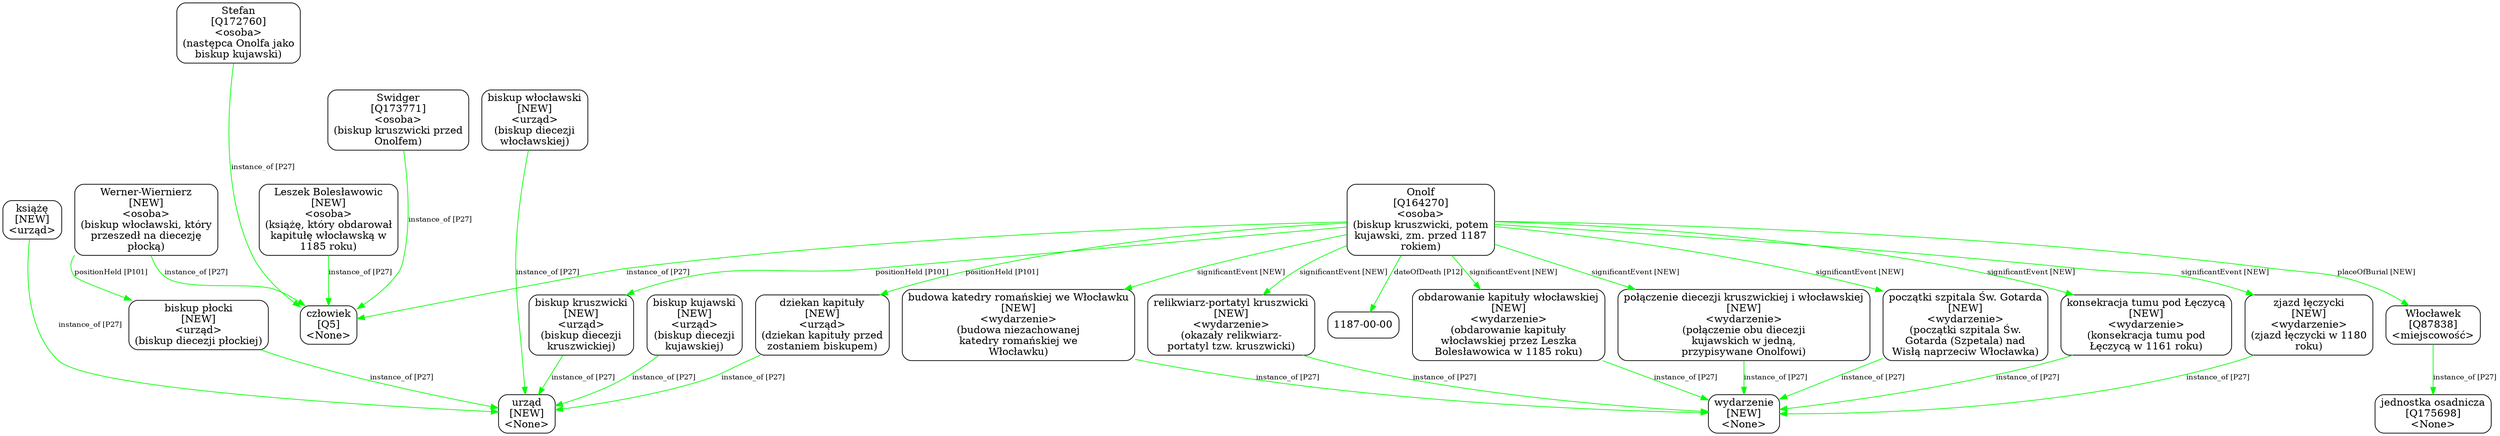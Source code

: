 digraph {
	node [shape=box,
		style=rounded
	];
	edge [fontsize=10];
	"Onolf
[Q164270]
<osoba>
(biskup kruszwicki, potem
kujawski, zm. przed 1187
rokiem)"	[color=black,
		label="Onolf
[Q164270]
<osoba>
(biskup kruszwicki, potem
kujawski, zm. przed 1187
rokiem)"];
	"biskup kruszwicki
[NEW]
<urząd>
(biskup diecezji
kruszwickiej)"	[color=black,
		label="biskup kruszwicki
[NEW]
<urząd>
(biskup diecezji
kruszwickiej)"];
	"Onolf
[Q164270]
<osoba>
(biskup kruszwicki, potem
kujawski, zm. przed 1187
rokiem)" -> "biskup kruszwicki
[NEW]
<urząd>
(biskup diecezji
kruszwickiej)"	[color=green,
		label="positionHeld [P101]"];
	"Włocławek
[Q87838]
<miejscowość>"	[color=black,
		label="Włocławek
[Q87838]
<miejscowość>"];
	"Onolf
[Q164270]
<osoba>
(biskup kruszwicki, potem
kujawski, zm. przed 1187
rokiem)" -> "Włocławek
[Q87838]
<miejscowość>"	[color=green,
		label="placeOfBurial [NEW]"];
	"konsekracja tumu pod Łęczycą
[NEW]
<wydarzenie>
(konsekracja tumu pod
Łęczycą w 1161 roku)"	[color=black,
		label="konsekracja tumu pod Łęczycą
[NEW]
<wydarzenie>
(konsekracja tumu pod
Łęczycą w 1161 roku)"];
	"Onolf
[Q164270]
<osoba>
(biskup kruszwicki, potem
kujawski, zm. przed 1187
rokiem)" -> "konsekracja tumu pod Łęczycą
[NEW]
<wydarzenie>
(konsekracja tumu pod
Łęczycą w 1161 roku)"	[color=green,
		label="significantEvent [NEW]"];
	"zjazd łęczycki
[NEW]
<wydarzenie>
(zjazd łęczycki w 1180
roku)"	[color=black,
		label="zjazd łęczycki
[NEW]
<wydarzenie>
(zjazd łęczycki w 1180
roku)"];
	"Onolf
[Q164270]
<osoba>
(biskup kruszwicki, potem
kujawski, zm. przed 1187
rokiem)" -> "zjazd łęczycki
[NEW]
<wydarzenie>
(zjazd łęczycki w 1180
roku)"	[color=green,
		label="significantEvent [NEW]"];
	"budowa katedry romańskiej we Włocławku
[NEW]
<wydarzenie>
(budowa niezachowanej
katedry romańskiej we
Włocławku)"	[color=black,
		label="budowa katedry romańskiej we Włocławku
[NEW]
<wydarzenie>
(budowa niezachowanej
katedry romańskiej we
Włocławku)"];
	"Onolf
[Q164270]
<osoba>
(biskup kruszwicki, potem
kujawski, zm. przed 1187
rokiem)" -> "budowa katedry romańskiej we Włocławku
[NEW]
<wydarzenie>
(budowa niezachowanej
katedry romańskiej we
Włocławku)"	[color=green,
		label="significantEvent [NEW]"];
	"początki szpitala Św. Gotarda
[NEW]
<wydarzenie>
(początki szpitala Św.
Gotarda (Szpetala) nad
Wisłą naprzeciw Włocławka)"	[color=black,
		label="początki szpitala Św. Gotarda
[NEW]
<wydarzenie>
(początki szpitala Św.
Gotarda (Szpetala) nad
Wisłą naprzeciw Włocławka)"];
	"Onolf
[Q164270]
<osoba>
(biskup kruszwicki, potem
kujawski, zm. przed 1187
rokiem)" -> "początki szpitala Św. Gotarda
[NEW]
<wydarzenie>
(początki szpitala Św.
Gotarda (Szpetala) nad
Wisłą naprzeciw Włocławka)"	[color=green,
		label="significantEvent [NEW]"];
	"relikwiarz-portatyl kruszwicki
[NEW]
<wydarzenie>
(okazały relikwiarz-
portatyl tzw. kruszwicki)"	[color=black,
		label="relikwiarz-portatyl kruszwicki
[NEW]
<wydarzenie>
(okazały relikwiarz-
portatyl tzw. kruszwicki)"];
	"Onolf
[Q164270]
<osoba>
(biskup kruszwicki, potem
kujawski, zm. przed 1187
rokiem)" -> "relikwiarz-portatyl kruszwicki
[NEW]
<wydarzenie>
(okazały relikwiarz-
portatyl tzw. kruszwicki)"	[color=green,
		label="significantEvent [NEW]"];
	"obdarowanie kapituły włocławskiej
[NEW]
<wydarzenie>
(obdarowanie kapituły
włocławskiej przez Leszka
Bolesławowica w 1185 \
roku)"	[color=black,
		label="obdarowanie kapituły włocławskiej
[NEW]
<wydarzenie>
(obdarowanie kapituły
włocławskiej przez Leszka
Bolesławowica w 1185 \
roku)"];
	"Onolf
[Q164270]
<osoba>
(biskup kruszwicki, potem
kujawski, zm. przed 1187
rokiem)" -> "obdarowanie kapituły włocławskiej
[NEW]
<wydarzenie>
(obdarowanie kapituły
włocławskiej przez Leszka
Bolesławowica w 1185 \
roku)"	[color=green,
		label="significantEvent [NEW]"];
	"dziekan kapituły
[NEW]
<urząd>
(dziekan kapituły przed
zostaniem biskupem)"	[color=black,
		label="dziekan kapituły
[NEW]
<urząd>
(dziekan kapituły przed
zostaniem biskupem)"];
	"Onolf
[Q164270]
<osoba>
(biskup kruszwicki, potem
kujawski, zm. przed 1187
rokiem)" -> "dziekan kapituły
[NEW]
<urząd>
(dziekan kapituły przed
zostaniem biskupem)"	[color=green,
		label="positionHeld [P101]"];
	"połączenie diecezji kruszwickiej i włocławskiej
[NEW]
<wydarzenie>
(połączenie obu diecezji
kujawskich w jedną,
przypisywane \
Onolfowi)"	[color=black,
		label="połączenie diecezji kruszwickiej i włocławskiej
[NEW]
<wydarzenie>
(połączenie obu diecezji
kujawskich w jedną,
przypisywane \
Onolfowi)"];
	"Onolf
[Q164270]
<osoba>
(biskup kruszwicki, potem
kujawski, zm. przed 1187
rokiem)" -> "połączenie diecezji kruszwickiej i włocławskiej
[NEW]
<wydarzenie>
(połączenie obu diecezji
kujawskich w jedną,
przypisywane \
Onolfowi)"	[color=green,
		label="significantEvent [NEW]"];
	"Onolf
[Q164270]
<osoba>
(biskup kruszwicki, potem
kujawski, zm. przed 1187
rokiem)" -> "człowiek
[Q5]
<None>"	[color=green,
		label="instance_of [P27]"];
	"Onolf
[Q164270]
<osoba>
(biskup kruszwicki, potem
kujawski, zm. przed 1187
rokiem)" -> "1187-00-00"	[color=green,
		label="dateOfDeath [P12]",
		minlen=1];
	"biskup kruszwicki
[NEW]
<urząd>
(biskup diecezji
kruszwickiej)" -> "urząd
[NEW]
<None>"	[color=green,
		label="instance_of [P27]"];
	"biskup kujawski
[NEW]
<urząd>
(biskup diecezji
kujawskiej)"	[color=black,
		label="biskup kujawski
[NEW]
<urząd>
(biskup diecezji
kujawskiej)"];
	"biskup kujawski
[NEW]
<urząd>
(biskup diecezji
kujawskiej)" -> "urząd
[NEW]
<None>"	[color=green,
		label="instance_of [P27]",
		minlen=1];
	"Włocławek
[Q87838]
<miejscowość>" -> "jednostka osadnicza
[Q175698]
<None>"	[color=green,
		label="instance_of [P27]",
		minlen=1];
	"konsekracja tumu pod Łęczycą
[NEW]
<wydarzenie>
(konsekracja tumu pod
Łęczycą w 1161 roku)" -> "wydarzenie
[NEW]
<None>"	[color=green,
		label="instance_of [P27]"];
	"zjazd łęczycki
[NEW]
<wydarzenie>
(zjazd łęczycki w 1180
roku)" -> "wydarzenie
[NEW]
<None>"	[color=green,
		label="instance_of [P27]"];
	"budowa katedry romańskiej we Włocławku
[NEW]
<wydarzenie>
(budowa niezachowanej
katedry romańskiej we
Włocławku)" -> "wydarzenie
[NEW]
<None>"	[color=green,
		label="instance_of [P27]"];
	"początki szpitala Św. Gotarda
[NEW]
<wydarzenie>
(początki szpitala Św.
Gotarda (Szpetala) nad
Wisłą naprzeciw Włocławka)" -> "wydarzenie
[NEW]
<None>"	[color=green,
		label="instance_of [P27]"];
	"relikwiarz-portatyl kruszwicki
[NEW]
<wydarzenie>
(okazały relikwiarz-
portatyl tzw. kruszwicki)" -> "wydarzenie
[NEW]
<None>"	[color=green,
		label="instance_of [P27]"];
	"obdarowanie kapituły włocławskiej
[NEW]
<wydarzenie>
(obdarowanie kapituły
włocławskiej przez Leszka
Bolesławowica w 1185 \
roku)" -> "wydarzenie
[NEW]
<None>"	[color=green,
		label="instance_of [P27]"];
	"Leszek Bolesławowic
[NEW]
<osoba>
(książę, który obdarował
kapitułę włocławską w
1185 roku)"	[color=black,
		label="Leszek Bolesławowic
[NEW]
<osoba>
(książę, który obdarował
kapitułę włocławską w
1185 roku)"];
	"Leszek Bolesławowic
[NEW]
<osoba>
(książę, który obdarował
kapitułę włocławską w
1185 roku)" -> "człowiek
[Q5]
<None>"	[color=green,
		label="instance_of [P27]",
		minlen=1];
	"książę
[NEW]
<urząd>"	[color=black,
		label="książę
[NEW]
<urząd>"];
	"książę
[NEW]
<urząd>" -> "urząd
[NEW]
<None>"	[color=green,
		label="instance_of [P27]",
		minlen=2];
	"Swidger
[Q173771]
<osoba>
(biskup kruszwicki przed
Onolfem)"	[color=black,
		label="Swidger
[Q173771]
<osoba>
(biskup kruszwicki przed
Onolfem)"];
	"Swidger
[Q173771]
<osoba>
(biskup kruszwicki przed
Onolfem)" -> "człowiek
[Q5]
<None>"	[color=green,
		label="instance_of [P27]",
		minlen=2];
	"Werner-Wiernierz
[NEW]
<osoba>
(biskup włocławski, który
przeszedł na diecezję
płocką)"	[color=black,
		label="Werner-Wiernierz
[NEW]
<osoba>
(biskup włocławski, który
przeszedł na diecezję
płocką)"];
	"biskup płocki
[NEW]
<urząd>
(biskup diecezji płockiej)"	[color=black,
		label="biskup płocki
[NEW]
<urząd>
(biskup diecezji płockiej)"];
	"Werner-Wiernierz
[NEW]
<osoba>
(biskup włocławski, który
przeszedł na diecezję
płocką)" -> "biskup płocki
[NEW]
<urząd>
(biskup diecezji płockiej)"	[color=green,
		label="positionHeld [P101]"];
	"Werner-Wiernierz
[NEW]
<osoba>
(biskup włocławski, który
przeszedł na diecezję
płocką)" -> "człowiek
[Q5]
<None>"	[color=green,
		label="instance_of [P27]"];
	"biskup włocławski
[NEW]
<urząd>
(biskup diecezji
włocławskiej)"	[color=black,
		label="biskup włocławski
[NEW]
<urząd>
(biskup diecezji
włocławskiej)"];
	"biskup włocławski
[NEW]
<urząd>
(biskup diecezji
włocławskiej)" -> "urząd
[NEW]
<None>"	[color=green,
		label="instance_of [P27]",
		minlen=3];
	"biskup płocki
[NEW]
<urząd>
(biskup diecezji płockiej)" -> "urząd
[NEW]
<None>"	[color=green,
		label="instance_of [P27]"];
	"Stefan
[Q172760]
<osoba>
(następca Onolfa jako
biskup kujawski)"	[color=black,
		label="Stefan
[Q172760]
<osoba>
(następca Onolfa jako
biskup kujawski)"];
	"Stefan
[Q172760]
<osoba>
(następca Onolfa jako
biskup kujawski)" -> "człowiek
[Q5]
<None>"	[color=green,
		label="instance_of [P27]",
		minlen=3];
	"dziekan kapituły
[NEW]
<urząd>
(dziekan kapituły przed
zostaniem biskupem)" -> "urząd
[NEW]
<None>"	[color=green,
		label="instance_of [P27]"];
	"połączenie diecezji kruszwickiej i włocławskiej
[NEW]
<wydarzenie>
(połączenie obu diecezji
kujawskich w jedną,
przypisywane \
Onolfowi)" -> "wydarzenie
[NEW]
<None>"	[color=green,
		label="instance_of [P27]"];
}
